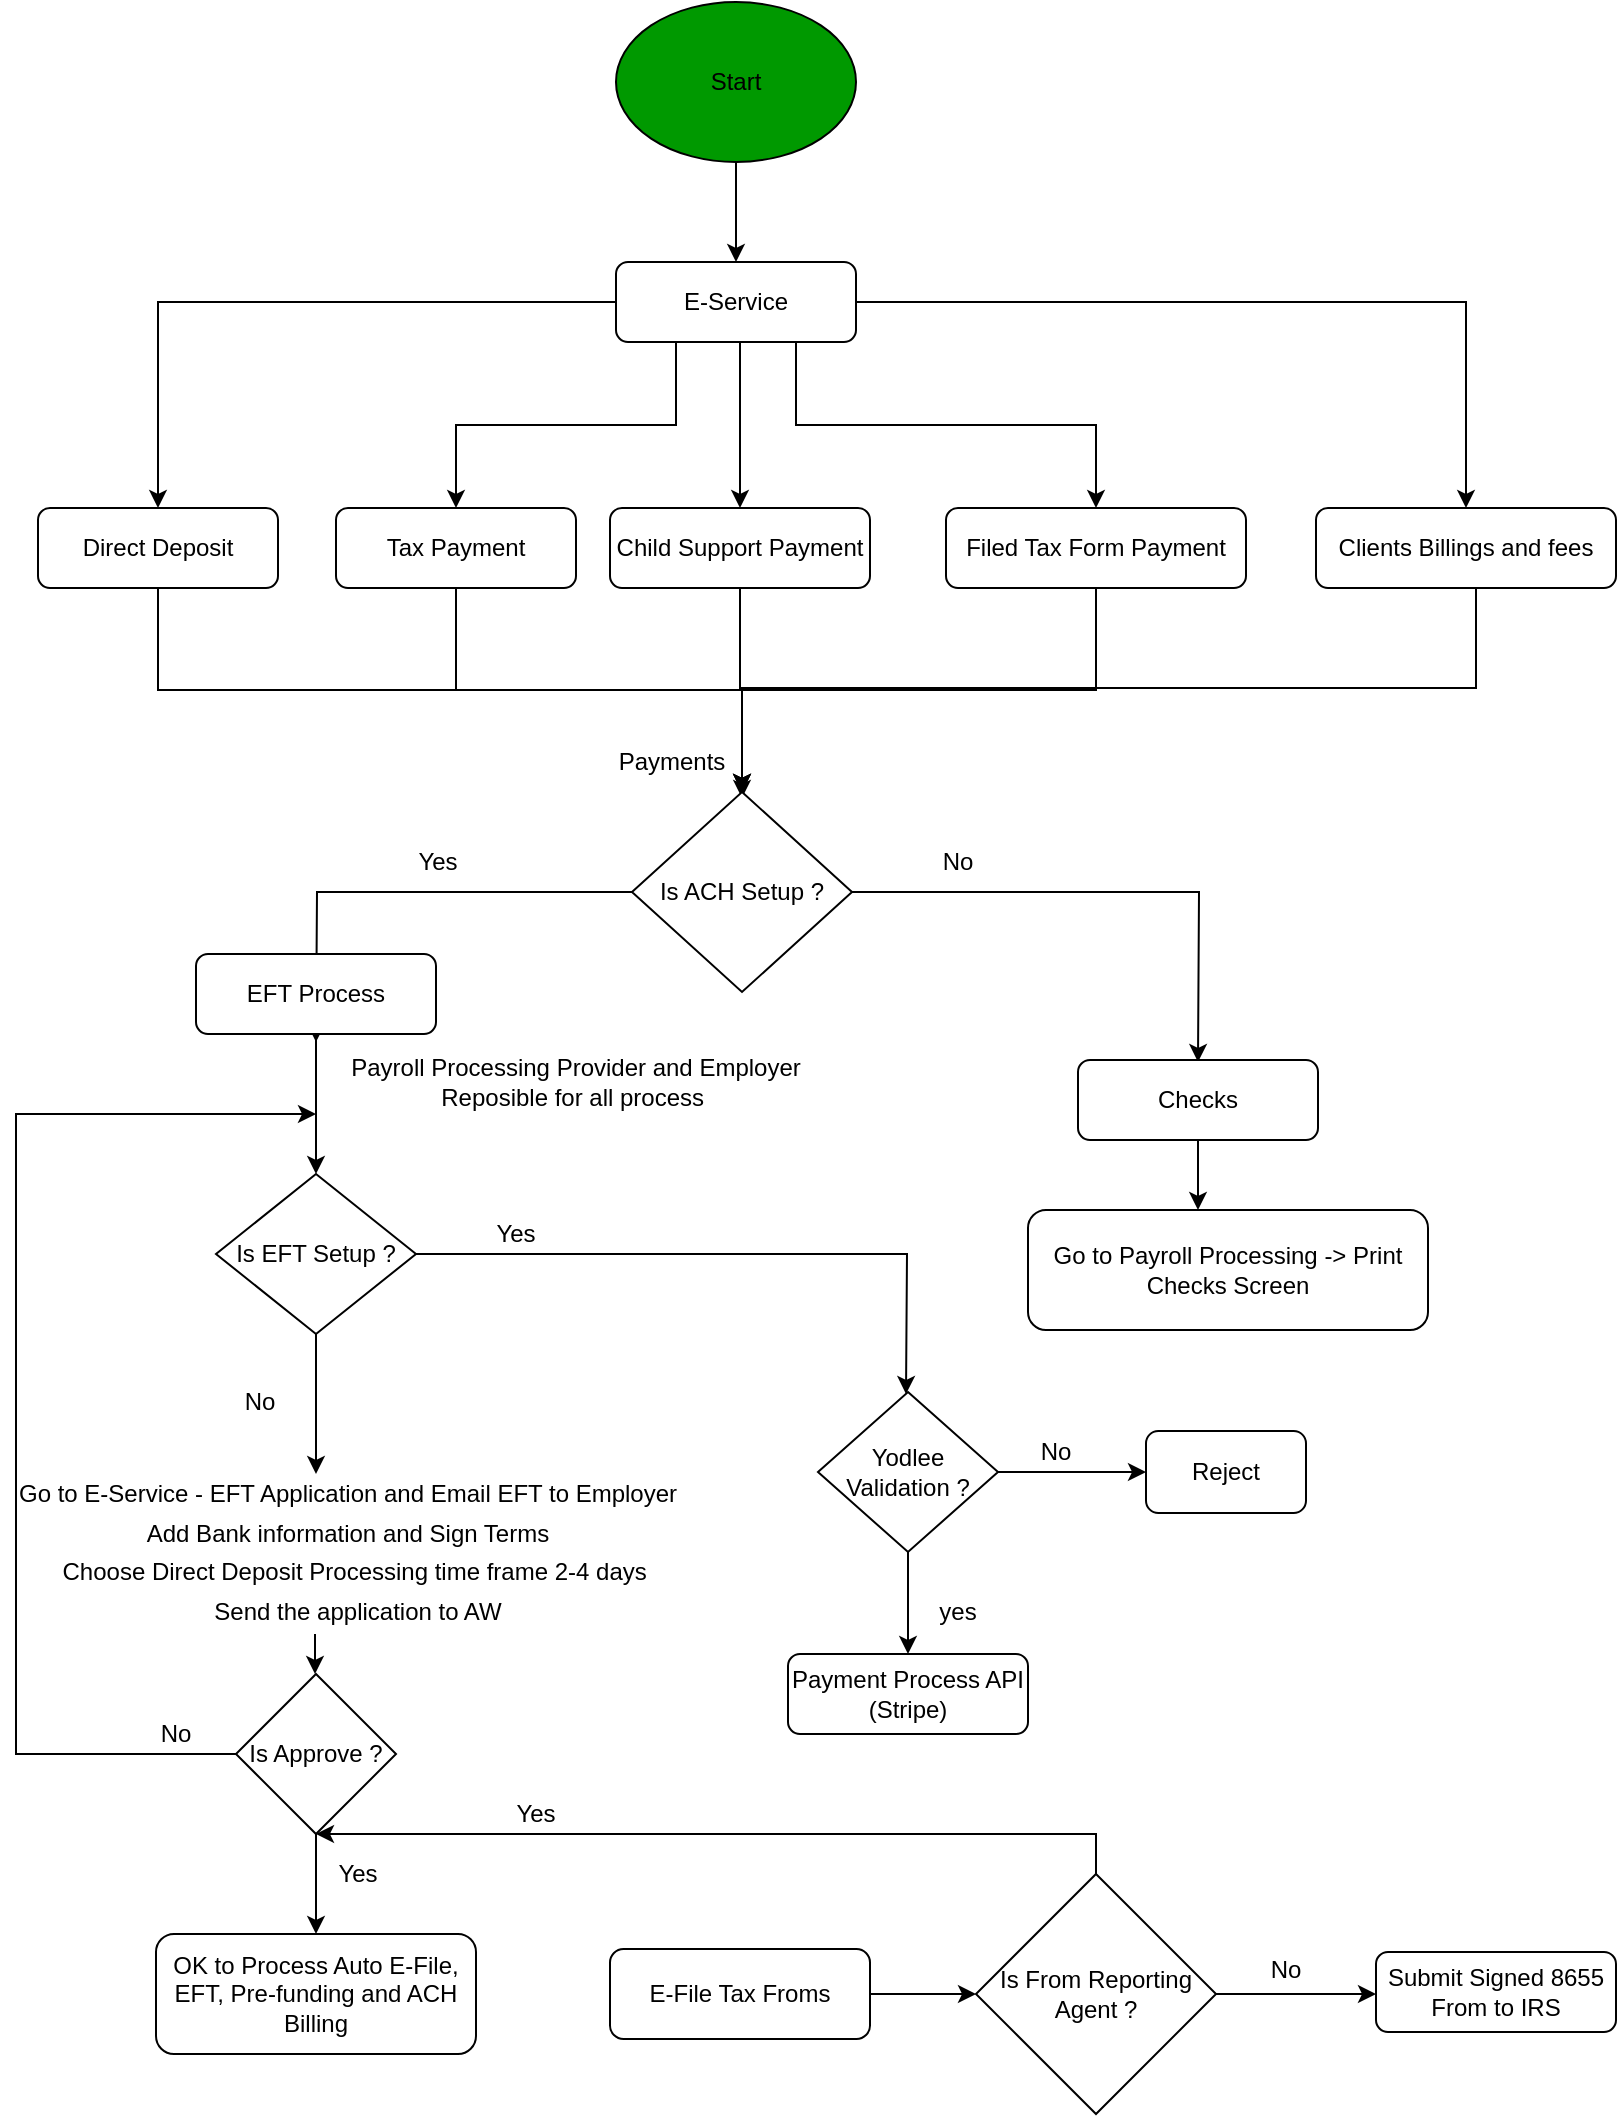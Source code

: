<mxfile version="12.7.0" type="github"><diagram id="znfW_fxRkb_NR8sIU1Cn" name="Page-1"><mxGraphModel dx="1422" dy="713" grid="1" gridSize="10" guides="1" tooltips="1" connect="1" arrows="1" fold="1" page="1" pageScale="1" pageWidth="850" pageHeight="1100" background="#ffffff" math="0" shadow="0"><root><mxCell id="0"/><mxCell id="1" parent="0"/><mxCell id="j1ccXH-r7KBBMFkgQses-42" style="edgeStyle=orthogonalEdgeStyle;rounded=0;orthogonalLoop=1;jettySize=auto;html=1;entryX=0.5;entryY=0;entryDx=0;entryDy=0;" edge="1" parent="1" source="j1ccXH-r7KBBMFkgQses-40" target="j1ccXH-r7KBBMFkgQses-41"><mxGeometry relative="1" as="geometry"/></mxCell><mxCell id="j1ccXH-r7KBBMFkgQses-40" value="Start" style="ellipse;whiteSpace=wrap;html=1;fillColor=#009900;" vertex="1" parent="1"><mxGeometry x="310" y="40" width="120" height="80" as="geometry"/></mxCell><mxCell id="j1ccXH-r7KBBMFkgQses-43" style="edgeStyle=orthogonalEdgeStyle;rounded=0;orthogonalLoop=1;jettySize=auto;html=1;" edge="1" parent="1" source="j1ccXH-r7KBBMFkgQses-41" target="j1ccXH-r7KBBMFkgQses-47"><mxGeometry relative="1" as="geometry"><mxPoint x="80" y="360" as="targetPoint"/></mxGeometry></mxCell><mxCell id="j1ccXH-r7KBBMFkgQses-45" style="edgeStyle=orthogonalEdgeStyle;rounded=0;orthogonalLoop=1;jettySize=auto;html=1;exitX=0.25;exitY=1;exitDx=0;exitDy=0;entryX=0.5;entryY=0;entryDx=0;entryDy=0;" edge="1" parent="1" source="j1ccXH-r7KBBMFkgQses-41" target="j1ccXH-r7KBBMFkgQses-48"><mxGeometry relative="1" as="geometry"><mxPoint x="230" y="360" as="targetPoint"/></mxGeometry></mxCell><mxCell id="j1ccXH-r7KBBMFkgQses-50" style="edgeStyle=orthogonalEdgeStyle;rounded=0;orthogonalLoop=1;jettySize=auto;html=1;exitX=0.75;exitY=1;exitDx=0;exitDy=0;entryX=0.5;entryY=0;entryDx=0;entryDy=0;" edge="1" parent="1" source="j1ccXH-r7KBBMFkgQses-41" target="j1ccXH-r7KBBMFkgQses-51"><mxGeometry relative="1" as="geometry"><mxPoint x="610" y="360" as="targetPoint"/></mxGeometry></mxCell><mxCell id="j1ccXH-r7KBBMFkgQses-70" style="edgeStyle=orthogonalEdgeStyle;rounded=0;orthogonalLoop=1;jettySize=auto;html=1;entryX=0.5;entryY=0;entryDx=0;entryDy=0;" edge="1" parent="1" source="j1ccXH-r7KBBMFkgQses-41" target="j1ccXH-r7KBBMFkgQses-49"><mxGeometry relative="1" as="geometry"><mxPoint x="370" y="280" as="targetPoint"/><Array as="points"><mxPoint x="372" y="220"/><mxPoint x="372" y="220"/></Array></mxGeometry></mxCell><mxCell id="j1ccXH-r7KBBMFkgQses-138" style="edgeStyle=orthogonalEdgeStyle;rounded=0;orthogonalLoop=1;jettySize=auto;html=1;" edge="1" parent="1" source="j1ccXH-r7KBBMFkgQses-41" target="j1ccXH-r7KBBMFkgQses-57"><mxGeometry relative="1" as="geometry"/></mxCell><mxCell id="j1ccXH-r7KBBMFkgQses-41" value="E-Service" style="rounded=1;whiteSpace=wrap;html=1;" vertex="1" parent="1"><mxGeometry x="310" y="170" width="120" height="40" as="geometry"/></mxCell><mxCell id="j1ccXH-r7KBBMFkgQses-63" style="edgeStyle=orthogonalEdgeStyle;rounded=0;orthogonalLoop=1;jettySize=auto;html=1;exitX=0.5;exitY=1;exitDx=0;exitDy=0;" edge="1" parent="1" source="j1ccXH-r7KBBMFkgQses-47" target="j1ccXH-r7KBBMFkgQses-58"><mxGeometry relative="1" as="geometry"/></mxCell><mxCell id="j1ccXH-r7KBBMFkgQses-47" value="Direct Deposit" style="rounded=1;whiteSpace=wrap;html=1;" vertex="1" parent="1"><mxGeometry x="21" y="293" width="120" height="40" as="geometry"/></mxCell><mxCell id="j1ccXH-r7KBBMFkgQses-64" style="edgeStyle=orthogonalEdgeStyle;rounded=0;orthogonalLoop=1;jettySize=auto;html=1;exitX=0.5;exitY=1;exitDx=0;exitDy=0;entryX=0.5;entryY=0;entryDx=0;entryDy=0;" edge="1" parent="1" source="j1ccXH-r7KBBMFkgQses-48" target="j1ccXH-r7KBBMFkgQses-58"><mxGeometry relative="1" as="geometry"/></mxCell><mxCell id="j1ccXH-r7KBBMFkgQses-48" value="Tax Payment" style="rounded=1;whiteSpace=wrap;html=1;" vertex="1" parent="1"><mxGeometry x="170" y="293" width="120" height="40" as="geometry"/></mxCell><mxCell id="j1ccXH-r7KBBMFkgQses-65" style="edgeStyle=orthogonalEdgeStyle;rounded=0;orthogonalLoop=1;jettySize=auto;html=1;exitX=0.5;exitY=1;exitDx=0;exitDy=0;entryX=0.5;entryY=0;entryDx=0;entryDy=0;" edge="1" parent="1" source="j1ccXH-r7KBBMFkgQses-49" target="j1ccXH-r7KBBMFkgQses-58"><mxGeometry relative="1" as="geometry"/></mxCell><mxCell id="j1ccXH-r7KBBMFkgQses-49" value="Child Support Payment" style="rounded=1;whiteSpace=wrap;html=1;" vertex="1" parent="1"><mxGeometry x="307" y="293" width="130" height="40" as="geometry"/></mxCell><mxCell id="j1ccXH-r7KBBMFkgQses-66" style="edgeStyle=orthogonalEdgeStyle;rounded=0;orthogonalLoop=1;jettySize=auto;html=1;exitX=0.5;exitY=1;exitDx=0;exitDy=0;entryX=0.5;entryY=0;entryDx=0;entryDy=0;" edge="1" parent="1" source="j1ccXH-r7KBBMFkgQses-51" target="j1ccXH-r7KBBMFkgQses-58"><mxGeometry relative="1" as="geometry"/></mxCell><mxCell id="j1ccXH-r7KBBMFkgQses-51" value="Filed Tax Form Payment" style="rounded=1;whiteSpace=wrap;html=1;" vertex="1" parent="1"><mxGeometry x="475" y="293" width="150" height="40" as="geometry"/></mxCell><mxCell id="j1ccXH-r7KBBMFkgQses-68" style="edgeStyle=orthogonalEdgeStyle;rounded=0;orthogonalLoop=1;jettySize=auto;html=1;entryX=0.5;entryY=0;entryDx=0;entryDy=0;" edge="1" parent="1" source="j1ccXH-r7KBBMFkgQses-57"><mxGeometry relative="1" as="geometry"><mxPoint x="373" y="438" as="targetPoint"/><mxPoint x="740" y="336" as="sourcePoint"/><Array as="points"><mxPoint x="740" y="383"/><mxPoint x="373" y="383"/></Array></mxGeometry></mxCell><mxCell id="j1ccXH-r7KBBMFkgQses-57" value="Clients Billings and fees" style="rounded=1;whiteSpace=wrap;html=1;" vertex="1" parent="1"><mxGeometry x="660" y="293" width="150" height="40" as="geometry"/></mxCell><mxCell id="j1ccXH-r7KBBMFkgQses-71" style="edgeStyle=orthogonalEdgeStyle;rounded=0;orthogonalLoop=1;jettySize=auto;html=1;" edge="1" parent="1" source="j1ccXH-r7KBBMFkgQses-58"><mxGeometry relative="1" as="geometry"><mxPoint x="160" y="560" as="targetPoint"/></mxGeometry></mxCell><mxCell id="j1ccXH-r7KBBMFkgQses-74" style="edgeStyle=orthogonalEdgeStyle;rounded=0;orthogonalLoop=1;jettySize=auto;html=1;" edge="1" parent="1" source="j1ccXH-r7KBBMFkgQses-58"><mxGeometry relative="1" as="geometry"><mxPoint x="601" y="570" as="targetPoint"/></mxGeometry></mxCell><mxCell id="j1ccXH-r7KBBMFkgQses-58" value="Is ACH Setup ?" style="rhombus;whiteSpace=wrap;html=1;" vertex="1" parent="1"><mxGeometry x="318" y="435" width="110" height="100" as="geometry"/></mxCell><mxCell id="j1ccXH-r7KBBMFkgQses-79" style="edgeStyle=orthogonalEdgeStyle;rounded=0;orthogonalLoop=1;jettySize=auto;html=1;entryX=0.5;entryY=0;entryDx=0;entryDy=0;" edge="1" parent="1" source="j1ccXH-r7KBBMFkgQses-72" target="j1ccXH-r7KBBMFkgQses-77"><mxGeometry relative="1" as="geometry"/></mxCell><mxCell id="j1ccXH-r7KBBMFkgQses-72" value="EFT Process" style="rounded=1;whiteSpace=wrap;html=1;" vertex="1" parent="1"><mxGeometry x="100" y="516" width="120" height="40" as="geometry"/></mxCell><mxCell id="j1ccXH-r7KBBMFkgQses-73" value="Yes" style="text;html=1;strokeColor=none;fillColor=none;align=center;verticalAlign=middle;whiteSpace=wrap;rounded=0;" vertex="1" parent="1"><mxGeometry x="201" y="460" width="40" height="20" as="geometry"/></mxCell><mxCell id="j1ccXH-r7KBBMFkgQses-137" style="edgeStyle=orthogonalEdgeStyle;rounded=0;orthogonalLoop=1;jettySize=auto;html=1;" edge="1" parent="1" source="j1ccXH-r7KBBMFkgQses-75"><mxGeometry relative="1" as="geometry"><mxPoint x="601" y="644" as="targetPoint"/></mxGeometry></mxCell><mxCell id="j1ccXH-r7KBBMFkgQses-75" value="Checks" style="rounded=1;whiteSpace=wrap;html=1;" vertex="1" parent="1"><mxGeometry x="541" y="569" width="120" height="40" as="geometry"/></mxCell><mxCell id="j1ccXH-r7KBBMFkgQses-76" value="No" style="text;html=1;strokeColor=none;fillColor=none;align=center;verticalAlign=middle;whiteSpace=wrap;rounded=0;" vertex="1" parent="1"><mxGeometry x="461" y="460" width="40" height="20" as="geometry"/></mxCell><mxCell id="j1ccXH-r7KBBMFkgQses-78" style="edgeStyle=orthogonalEdgeStyle;rounded=0;orthogonalLoop=1;jettySize=auto;html=1;exitX=1;exitY=0.5;exitDx=0;exitDy=0;" edge="1" parent="1" source="j1ccXH-r7KBBMFkgQses-77"><mxGeometry relative="1" as="geometry"><mxPoint x="455" y="736" as="targetPoint"/><mxPoint x="265" y="666" as="sourcePoint"/></mxGeometry></mxCell><mxCell id="j1ccXH-r7KBBMFkgQses-96" style="edgeStyle=orthogonalEdgeStyle;rounded=0;orthogonalLoop=1;jettySize=auto;html=1;" edge="1" parent="1" source="j1ccXH-r7KBBMFkgQses-77"><mxGeometry relative="1" as="geometry"><mxPoint x="160" y="776" as="targetPoint"/></mxGeometry></mxCell><mxCell id="j1ccXH-r7KBBMFkgQses-77" value="Is EFT Setup ?" style="rhombus;whiteSpace=wrap;html=1;" vertex="1" parent="1"><mxGeometry x="110" y="626" width="100" height="80" as="geometry"/></mxCell><mxCell id="j1ccXH-r7KBBMFkgQses-80" value="Yes" style="text;html=1;strokeColor=none;fillColor=none;align=center;verticalAlign=middle;whiteSpace=wrap;rounded=0;" vertex="1" parent="1"><mxGeometry x="240" y="646" width="40" height="20" as="geometry"/></mxCell><mxCell id="j1ccXH-r7KBBMFkgQses-89" value="" style="edgeStyle=orthogonalEdgeStyle;rounded=0;orthogonalLoop=1;jettySize=auto;html=1;" edge="1" parent="1" source="j1ccXH-r7KBBMFkgQses-86"><mxGeometry relative="1" as="geometry"><mxPoint x="456" y="866" as="targetPoint"/></mxGeometry></mxCell><mxCell id="j1ccXH-r7KBBMFkgQses-92" value="" style="edgeStyle=orthogonalEdgeStyle;rounded=0;orthogonalLoop=1;jettySize=auto;html=1;" edge="1" parent="1" source="j1ccXH-r7KBBMFkgQses-86"><mxGeometry relative="1" as="geometry"><mxPoint x="575" y="775" as="targetPoint"/></mxGeometry></mxCell><mxCell id="j1ccXH-r7KBBMFkgQses-86" value="Yodlee Validation ?" style="rhombus;whiteSpace=wrap;html=1;" vertex="1" parent="1"><mxGeometry x="411" y="735" width="90" height="80" as="geometry"/></mxCell><mxCell id="j1ccXH-r7KBBMFkgQses-90" value="Payment Process API (Stripe)" style="rounded=1;whiteSpace=wrap;html=1;" vertex="1" parent="1"><mxGeometry x="396" y="866" width="120" height="40" as="geometry"/></mxCell><mxCell id="j1ccXH-r7KBBMFkgQses-94" value="Reject" style="rounded=1;whiteSpace=wrap;html=1;" vertex="1" parent="1"><mxGeometry x="575" y="754.5" width="80" height="41" as="geometry"/></mxCell><mxCell id="j1ccXH-r7KBBMFkgQses-98" value="Payroll Processing Provider and Employer Reposible for all process&amp;nbsp;" style="text;html=1;strokeColor=none;fillColor=none;align=center;verticalAlign=middle;whiteSpace=wrap;rounded=0;" vertex="1" parent="1"><mxGeometry x="170" y="570" width="240" height="20" as="geometry"/></mxCell><mxCell id="j1ccXH-r7KBBMFkgQses-99" value="Go to E-Service - EFT Application and Email EFT to Employer" style="text;html=1;strokeColor=none;fillColor=none;align=center;verticalAlign=middle;whiteSpace=wrap;rounded=0;" vertex="1" parent="1"><mxGeometry x="6" y="775.5" width="340" height="20" as="geometry"/></mxCell><mxCell id="j1ccXH-r7KBBMFkgQses-102" value="Add Bank information and Sign Terms" style="text;html=1;strokeColor=none;fillColor=none;align=center;verticalAlign=middle;whiteSpace=wrap;rounded=0;" vertex="1" parent="1"><mxGeometry x="6" y="795.5" width="340" height="20" as="geometry"/></mxCell><mxCell id="j1ccXH-r7KBBMFkgQses-104" value="Choose Direct Deposit Processing time frame 2-4 days&amp;nbsp;" style="text;html=1;strokeColor=none;fillColor=none;align=center;verticalAlign=middle;whiteSpace=wrap;rounded=0;" vertex="1" parent="1"><mxGeometry x="11" y="815" width="340" height="20" as="geometry"/></mxCell><mxCell id="j1ccXH-r7KBBMFkgQses-105" value="Send the application to AW" style="text;html=1;strokeColor=none;fillColor=none;align=center;verticalAlign=middle;whiteSpace=wrap;rounded=0;" vertex="1" parent="1"><mxGeometry x="11" y="835" width="340" height="20" as="geometry"/></mxCell><mxCell id="j1ccXH-r7KBBMFkgQses-110" style="edgeStyle=orthogonalEdgeStyle;rounded=0;orthogonalLoop=1;jettySize=auto;html=1;entryX=0.5;entryY=0;entryDx=0;entryDy=0;" edge="1" parent="1" source="j1ccXH-r7KBBMFkgQses-106" target="j1ccXH-r7KBBMFkgQses-109"><mxGeometry relative="1" as="geometry"/></mxCell><mxCell id="j1ccXH-r7KBBMFkgQses-112" style="edgeStyle=orthogonalEdgeStyle;rounded=0;orthogonalLoop=1;jettySize=auto;html=1;exitX=0;exitY=0.5;exitDx=0;exitDy=0;" edge="1" parent="1" source="j1ccXH-r7KBBMFkgQses-106"><mxGeometry relative="1" as="geometry"><mxPoint x="160" y="596" as="targetPoint"/><Array as="points"><mxPoint x="10" y="916"/><mxPoint x="10" y="596"/></Array></mxGeometry></mxCell><mxCell id="j1ccXH-r7KBBMFkgQses-106" value="Is Approve ?" style="rhombus;whiteSpace=wrap;html=1;" vertex="1" parent="1"><mxGeometry x="120" y="876" width="80" height="80" as="geometry"/></mxCell><mxCell id="j1ccXH-r7KBBMFkgQses-107" value="" style="endArrow=classic;html=1;" edge="1" parent="1"><mxGeometry width="50" height="50" relative="1" as="geometry"><mxPoint x="160" y="1040" as="sourcePoint"/><mxPoint x="160" y="1064" as="targetPoint"/></mxGeometry></mxCell><mxCell id="j1ccXH-r7KBBMFkgQses-109" value="OK to Process Auto E-File, EFT, Pre-funding and ACH Billing" style="rounded=1;whiteSpace=wrap;html=1;" vertex="1" parent="1"><mxGeometry x="80" y="1006" width="160" height="60" as="geometry"/></mxCell><mxCell id="j1ccXH-r7KBBMFkgQses-111" value="Yes" style="text;html=1;strokeColor=none;fillColor=none;align=center;verticalAlign=middle;whiteSpace=wrap;rounded=0;" vertex="1" parent="1"><mxGeometry x="161" y="966" width="40" height="20" as="geometry"/></mxCell><mxCell id="j1ccXH-r7KBBMFkgQses-113" value="No" style="text;html=1;strokeColor=none;fillColor=none;align=center;verticalAlign=middle;whiteSpace=wrap;rounded=0;" vertex="1" parent="1"><mxGeometry x="70" y="896" width="40" height="20" as="geometry"/></mxCell><mxCell id="j1ccXH-r7KBBMFkgQses-118" value="Payments" style="text;html=1;strokeColor=none;fillColor=none;align=center;verticalAlign=middle;whiteSpace=wrap;rounded=0;" vertex="1" parent="1"><mxGeometry x="318" y="410" width="40" height="20" as="geometry"/></mxCell><mxCell id="j1ccXH-r7KBBMFkgQses-123" style="edgeStyle=orthogonalEdgeStyle;rounded=0;orthogonalLoop=1;jettySize=auto;html=1;entryX=0;entryY=0.5;entryDx=0;entryDy=0;" edge="1" parent="1" source="j1ccXH-r7KBBMFkgQses-119" target="j1ccXH-r7KBBMFkgQses-122"><mxGeometry relative="1" as="geometry"/></mxCell><mxCell id="j1ccXH-r7KBBMFkgQses-119" value="E-File Tax Froms" style="rounded=1;whiteSpace=wrap;html=1;" vertex="1" parent="1"><mxGeometry x="307" y="1013.5" width="130" height="45" as="geometry"/></mxCell><mxCell id="j1ccXH-r7KBBMFkgQses-127" value="" style="edgeStyle=orthogonalEdgeStyle;rounded=0;orthogonalLoop=1;jettySize=auto;html=1;" edge="1" parent="1" source="j1ccXH-r7KBBMFkgQses-122"><mxGeometry relative="1" as="geometry"><mxPoint x="690" y="1036" as="targetPoint"/></mxGeometry></mxCell><mxCell id="j1ccXH-r7KBBMFkgQses-133" style="edgeStyle=orthogonalEdgeStyle;rounded=0;orthogonalLoop=1;jettySize=auto;html=1;" edge="1" parent="1" source="j1ccXH-r7KBBMFkgQses-122" target="j1ccXH-r7KBBMFkgQses-106"><mxGeometry relative="1" as="geometry"><Array as="points"><mxPoint x="550" y="956"/></Array></mxGeometry></mxCell><mxCell id="j1ccXH-r7KBBMFkgQses-122" value="Is From Reporting Agent ?" style="rhombus;whiteSpace=wrap;html=1;" vertex="1" parent="1"><mxGeometry x="490" y="976" width="120" height="120" as="geometry"/></mxCell><mxCell id="j1ccXH-r7KBBMFkgQses-128" value="Submit Signed 8655 From to IRS" style="rounded=1;whiteSpace=wrap;html=1;" vertex="1" parent="1"><mxGeometry x="690" y="1015" width="120" height="40" as="geometry"/></mxCell><mxCell id="j1ccXH-r7KBBMFkgQses-129" value="No" style="text;html=1;strokeColor=none;fillColor=none;align=center;verticalAlign=middle;whiteSpace=wrap;rounded=0;" vertex="1" parent="1"><mxGeometry x="625" y="1013.5" width="40" height="20" as="geometry"/></mxCell><mxCell id="j1ccXH-r7KBBMFkgQses-134" value="Go to Payroll Processing -&amp;gt; Print Checks Screen" style="rounded=1;whiteSpace=wrap;html=1;" vertex="1" parent="1"><mxGeometry x="516" y="644" width="200" height="60" as="geometry"/></mxCell><mxCell id="j1ccXH-r7KBBMFkgQses-142" value="" style="endArrow=classic;html=1;" edge="1" parent="1"><mxGeometry width="50" height="50" relative="1" as="geometry"><mxPoint x="159.5" y="856" as="sourcePoint"/><mxPoint x="159.5" y="876" as="targetPoint"/></mxGeometry></mxCell><mxCell id="j1ccXH-r7KBBMFkgQses-143" value="Yes" style="text;html=1;strokeColor=none;fillColor=none;align=center;verticalAlign=middle;whiteSpace=wrap;rounded=0;" vertex="1" parent="1"><mxGeometry x="250" y="936" width="40" height="20" as="geometry"/></mxCell><mxCell id="j1ccXH-r7KBBMFkgQses-146" value="yes" style="text;html=1;strokeColor=none;fillColor=none;align=center;verticalAlign=middle;whiteSpace=wrap;rounded=0;" vertex="1" parent="1"><mxGeometry x="461" y="835" width="40" height="20" as="geometry"/></mxCell><mxCell id="j1ccXH-r7KBBMFkgQses-147" value="No" style="text;html=1;strokeColor=none;fillColor=none;align=center;verticalAlign=middle;whiteSpace=wrap;rounded=0;" vertex="1" parent="1"><mxGeometry x="510" y="754.5" width="40" height="20" as="geometry"/></mxCell><mxCell id="j1ccXH-r7KBBMFkgQses-148" value="No" style="text;html=1;strokeColor=none;fillColor=none;align=center;verticalAlign=middle;whiteSpace=wrap;rounded=0;" vertex="1" parent="1"><mxGeometry x="112" y="730" width="40" height="20" as="geometry"/></mxCell></root></mxGraphModel></diagram></mxfile>